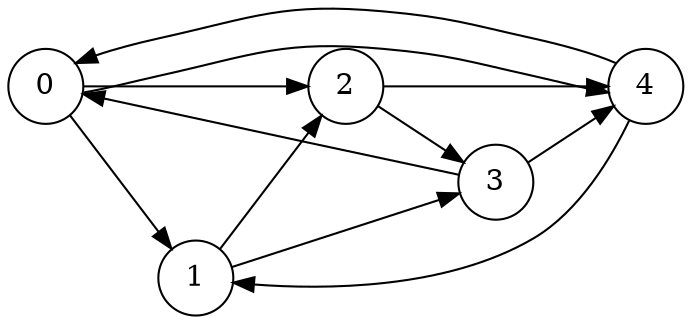 digraph G {
  rankdir=LR;
  node [shape=circle];
 0 
 0 -> 1 
 0 -> 2 
 0 -> 4 
 1 
 1 -> 2 
 1 -> 3 
 2 
 2 -> 3 
 2 -> 4 
 3 
 3 -> 0 
 3 -> 4 
 4 
 4 -> 0 
 4 -> 1 
 }
